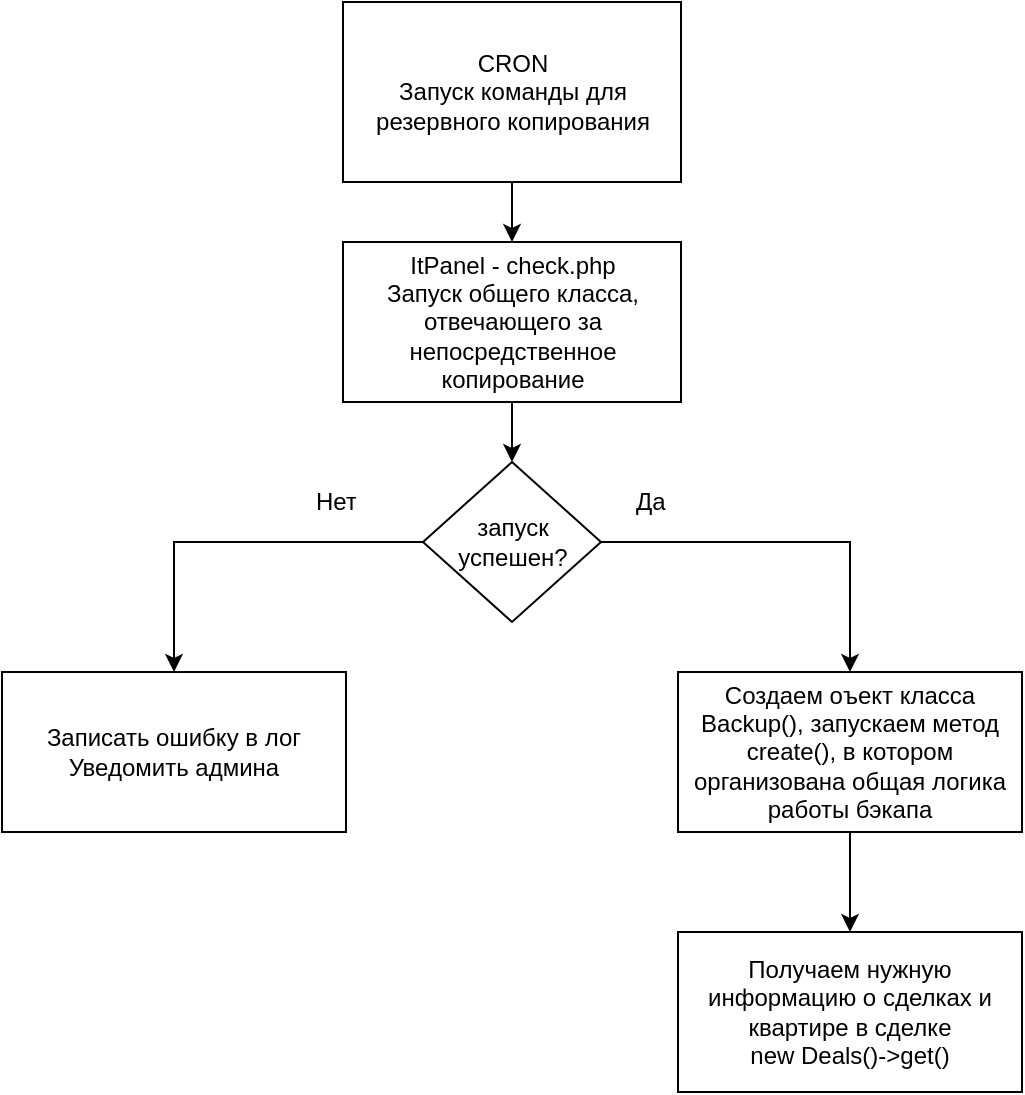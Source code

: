 <mxfile version="26.0.5" pages="2">
  <diagram id="ykcoprw3lmcuyB5p3u-q" name="Backup class (main)">
    <mxGraphModel dx="1195" dy="694" grid="1" gridSize="10" guides="1" tooltips="1" connect="1" arrows="1" fold="1" page="1" pageScale="1" pageWidth="827" pageHeight="1169" math="0" shadow="0">
      <root>
        <mxCell id="0" />
        <mxCell id="1" parent="0" />
        <mxCell id="0Z_Cq0QArTlGkc0pEMjF-11" style="edgeStyle=orthogonalEdgeStyle;rounded=0;orthogonalLoop=1;jettySize=auto;html=1;entryX=0.5;entryY=0;entryDx=0;entryDy=0;" edge="1" parent="1" source="FqSsDGNKy8bBFyhwUsow-1" target="0Z_Cq0QArTlGkc0pEMjF-10">
          <mxGeometry relative="1" as="geometry" />
        </mxCell>
        <mxCell id="FqSsDGNKy8bBFyhwUsow-1" value="&lt;div&gt;CRON&lt;/div&gt;Запуск команды для резервного копирования" style="rounded=0;whiteSpace=wrap;html=1;" parent="1" vertex="1">
          <mxGeometry x="329.5" y="40" width="169" height="90" as="geometry" />
        </mxCell>
        <mxCell id="0Z_Cq0QArTlGkc0pEMjF-1" value="&lt;div&gt;Получаем нужную информацию о сделках и квартире в сделке&lt;/div&gt;&lt;div&gt;new Deals()-&amp;gt;get()&lt;/div&gt;" style="rounded=0;whiteSpace=wrap;html=1;" vertex="1" parent="1">
          <mxGeometry x="497" y="505" width="172" height="80" as="geometry" />
        </mxCell>
        <mxCell id="0Z_Cq0QArTlGkc0pEMjF-13" style="edgeStyle=orthogonalEdgeStyle;rounded=0;orthogonalLoop=1;jettySize=auto;html=1;exitX=0.5;exitY=1;exitDx=0;exitDy=0;entryX=0.5;entryY=0;entryDx=0;entryDy=0;" edge="1" parent="1" source="0Z_Cq0QArTlGkc0pEMjF-2" target="0Z_Cq0QArTlGkc0pEMjF-1">
          <mxGeometry relative="1" as="geometry" />
        </mxCell>
        <mxCell id="0Z_Cq0QArTlGkc0pEMjF-2" value="Создаем оъект класса Backup(), запускаем метод create(), в котором организована общая логика работы бэкапа" style="rounded=0;whiteSpace=wrap;html=1;" vertex="1" parent="1">
          <mxGeometry x="497" y="375" width="172" height="80" as="geometry" />
        </mxCell>
        <mxCell id="0Z_Cq0QArTlGkc0pEMjF-5" style="edgeStyle=orthogonalEdgeStyle;rounded=0;orthogonalLoop=1;jettySize=auto;html=1;exitX=1;exitY=0.5;exitDx=0;exitDy=0;entryX=0.5;entryY=0;entryDx=0;entryDy=0;" edge="1" parent="1" source="0Z_Cq0QArTlGkc0pEMjF-3" target="0Z_Cq0QArTlGkc0pEMjF-2">
          <mxGeometry relative="1" as="geometry" />
        </mxCell>
        <mxCell id="0Z_Cq0QArTlGkc0pEMjF-8" style="edgeStyle=orthogonalEdgeStyle;rounded=0;orthogonalLoop=1;jettySize=auto;html=1;exitX=0;exitY=0.5;exitDx=0;exitDy=0;" edge="1" parent="1" source="0Z_Cq0QArTlGkc0pEMjF-3" target="0Z_Cq0QArTlGkc0pEMjF-7">
          <mxGeometry relative="1" as="geometry" />
        </mxCell>
        <mxCell id="0Z_Cq0QArTlGkc0pEMjF-3" value="запуск успешен?" style="rhombus;whiteSpace=wrap;html=1;" vertex="1" parent="1">
          <mxGeometry x="369.5" y="270" width="89" height="80" as="geometry" />
        </mxCell>
        <mxCell id="0Z_Cq0QArTlGkc0pEMjF-6" value="Да" style="text;strokeColor=none;fillColor=none;align=left;verticalAlign=middle;spacingLeft=4;spacingRight=4;overflow=hidden;points=[[0,0.5],[1,0.5]];portConstraint=eastwest;rotatable=0;whiteSpace=wrap;html=1;" vertex="1" parent="1">
          <mxGeometry x="470" y="275" width="80" height="30" as="geometry" />
        </mxCell>
        <mxCell id="0Z_Cq0QArTlGkc0pEMjF-7" value="&lt;div&gt;Записать ошибку в лог&lt;/div&gt;&lt;div&gt;Уведомить админа&lt;/div&gt;" style="rounded=0;whiteSpace=wrap;html=1;" vertex="1" parent="1">
          <mxGeometry x="159" y="375" width="172" height="80" as="geometry" />
        </mxCell>
        <mxCell id="0Z_Cq0QArTlGkc0pEMjF-9" value="Нет" style="text;strokeColor=none;fillColor=none;align=left;verticalAlign=middle;spacingLeft=4;spacingRight=4;overflow=hidden;points=[[0,0.5],[1,0.5]];portConstraint=eastwest;rotatable=0;whiteSpace=wrap;html=1;" vertex="1" parent="1">
          <mxGeometry x="310" y="275" width="80" height="30" as="geometry" />
        </mxCell>
        <mxCell id="0Z_Cq0QArTlGkc0pEMjF-12" style="edgeStyle=orthogonalEdgeStyle;rounded=0;orthogonalLoop=1;jettySize=auto;html=1;exitX=0.5;exitY=1;exitDx=0;exitDy=0;entryX=0.5;entryY=0;entryDx=0;entryDy=0;" edge="1" parent="1" source="0Z_Cq0QArTlGkc0pEMjF-10" target="0Z_Cq0QArTlGkc0pEMjF-3">
          <mxGeometry relative="1" as="geometry">
            <mxPoint x="414" y="260" as="targetPoint" />
          </mxGeometry>
        </mxCell>
        <mxCell id="0Z_Cq0QArTlGkc0pEMjF-10" value="&lt;div&gt;ItPanel - check.php&lt;/div&gt;&lt;div&gt;Запуск общего класса, отвечающего за непосредственное копирование&lt;/div&gt;" style="rounded=0;whiteSpace=wrap;html=1;" vertex="1" parent="1">
          <mxGeometry x="329.5" y="160" width="169" height="80" as="geometry" />
        </mxCell>
      </root>
    </mxGraphModel>
  </diagram>
  <diagram name="Documents class" id="9FN_7QrL7bDhH2xpMbpj">
    <mxGraphModel dx="1195" dy="643" grid="1" gridSize="10" guides="1" tooltips="1" connect="1" arrows="1" fold="1" page="1" pageScale="1" pageWidth="827" pageHeight="1169" math="0" shadow="0">
      <root>
        <mxCell id="0" />
        <mxCell id="1" parent="0" />
        <mxCell id="qxar2i6eTfuTEpqdG3V1-7" style="edgeStyle=orthogonalEdgeStyle;rounded=0;orthogonalLoop=1;jettySize=auto;html=1;exitX=1;exitY=0.5;exitDx=0;exitDy=0;entryX=0;entryY=0.5;entryDx=0;entryDy=0;" edge="1" parent="1" source="qxar2i6eTfuTEpqdG3V1-1" target="qxar2i6eTfuTEpqdG3V1-2">
          <mxGeometry relative="1" as="geometry" />
        </mxCell>
        <mxCell id="qxar2i6eTfuTEpqdG3V1-1" value="Check Deal for Flat&lt;span style=&quot;background-color: transparent; color: light-dark(rgb(0, 0, 0), rgb(255, 255, 255));&quot;&gt;ID&lt;/span&gt;&lt;span style=&quot;background-color: transparent; color: light-dark(rgb(0, 0, 0), rgb(255, 255, 255));&quot;&gt;&amp;nbsp;&lt;/span&gt;" style="rounded=0;whiteSpace=wrap;html=1;" vertex="1" parent="1">
          <mxGeometry x="80" y="80" width="120" height="60" as="geometry" />
        </mxCell>
        <mxCell id="qxar2i6eTfuTEpqdG3V1-8" style="edgeStyle=orthogonalEdgeStyle;rounded=0;orthogonalLoop=1;jettySize=auto;html=1;exitX=1;exitY=0.5;exitDx=0;exitDy=0;entryX=0;entryY=0.5;entryDx=0;entryDy=0;" edge="1" parent="1" source="qxar2i6eTfuTEpqdG3V1-2" target="qxar2i6eTfuTEpqdG3V1-4">
          <mxGeometry relative="1" as="geometry" />
        </mxCell>
        <mxCell id="qxar2i6eTfuTEpqdG3V1-2" value="Check Flat for docs folder ID&lt;span style=&quot;background-color: transparent; color: light-dark(rgb(0, 0, 0), rgb(255, 255, 255));&quot;&gt;&amp;nbsp;&lt;/span&gt;" style="rounded=0;whiteSpace=wrap;html=1;" vertex="1" parent="1">
          <mxGeometry x="354" y="80" width="120" height="60" as="geometry" />
        </mxCell>
        <mxCell id="qxar2i6eTfuTEpqdG3V1-9" style="edgeStyle=orthogonalEdgeStyle;rounded=0;orthogonalLoop=1;jettySize=auto;html=1;exitX=1;exitY=0.5;exitDx=0;exitDy=0;" edge="1" parent="1" source="qxar2i6eTfuTEpqdG3V1-4" target="qxar2i6eTfuTEpqdG3V1-6">
          <mxGeometry relative="1" as="geometry" />
        </mxCell>
        <mxCell id="qxar2i6eTfuTEpqdG3V1-4" value="Create Array with Main folder structure" style="rounded=0;whiteSpace=wrap;html=1;" vertex="1" parent="1">
          <mxGeometry x="620" y="80" width="120" height="60" as="geometry" />
        </mxCell>
        <mxCell id="qxar2i6eTfuTEpqdG3V1-11" style="edgeStyle=orthogonalEdgeStyle;rounded=0;orthogonalLoop=1;jettySize=auto;html=1;exitX=1;exitY=0.5;exitDx=0;exitDy=0;entryX=0;entryY=0.5;entryDx=0;entryDy=0;" edge="1" parent="1" source="qxar2i6eTfuTEpqdG3V1-6" target="qxar2i6eTfuTEpqdG3V1-10">
          <mxGeometry relative="1" as="geometry" />
        </mxCell>
        <mxCell id="qxar2i6eTfuTEpqdG3V1-6" value="Create (upload) this structure inside Y.Disk" style="rounded=0;whiteSpace=wrap;html=1;" vertex="1" parent="1">
          <mxGeometry x="80" y="250" width="120" height="60" as="geometry" />
        </mxCell>
        <mxCell id="qxar2i6eTfuTEpqdG3V1-13" style="edgeStyle=orthogonalEdgeStyle;rounded=0;orthogonalLoop=1;jettySize=auto;html=1;exitX=1;exitY=0.5;exitDx=0;exitDy=0;entryX=0;entryY=0.5;entryDx=0;entryDy=0;" edge="1" parent="1" source="qxar2i6eTfuTEpqdG3V1-10" target="qxar2i6eTfuTEpqdG3V1-12">
          <mxGeometry relative="1" as="geometry" />
        </mxCell>
        <mxCell id="qxar2i6eTfuTEpqdG3V1-10" value="Get remote main folder link" style="rounded=0;whiteSpace=wrap;html=1;" vertex="1" parent="1">
          <mxGeometry x="354" y="250" width="120" height="60" as="geometry" />
        </mxCell>
        <mxCell id="qxar2i6eTfuTEpqdG3V1-15" style="edgeStyle=orthogonalEdgeStyle;rounded=0;orthogonalLoop=1;jettySize=auto;html=1;exitX=1;exitY=0.5;exitDx=0;exitDy=0;" edge="1" parent="1" source="qxar2i6eTfuTEpqdG3V1-12" target="qxar2i6eTfuTEpqdG3V1-14">
          <mxGeometry relative="1" as="geometry" />
        </mxCell>
        <mxCell id="qxar2i6eTfuTEpqdG3V1-12" value="Write down Remote link to Deal&#39;s Excel File" style="rounded=0;whiteSpace=wrap;html=1;" vertex="1" parent="1">
          <mxGeometry x="620" y="250" width="120" height="60" as="geometry" />
        </mxCell>
        <mxCell id="qxar2i6eTfuTEpqdG3V1-17" style="edgeStyle=orthogonalEdgeStyle;rounded=0;orthogonalLoop=1;jettySize=auto;html=1;exitX=1;exitY=0.5;exitDx=0;exitDy=0;entryX=0;entryY=0.5;entryDx=0;entryDy=0;" edge="1" parent="1" source="qxar2i6eTfuTEpqdG3V1-14" target="qxar2i6eTfuTEpqdG3V1-16">
          <mxGeometry relative="1" as="geometry" />
        </mxCell>
        <mxCell id="qxar2i6eTfuTEpqdG3V1-14" value="Upload Deal Excel File to Y.Disk" style="rounded=0;whiteSpace=wrap;html=1;" vertex="1" parent="1">
          <mxGeometry x="80" y="420" width="120" height="60" as="geometry" />
        </mxCell>
        <mxCell id="qxar2i6eTfuTEpqdG3V1-16" value="Get respond for returning ArRespond to ItPanel" style="rounded=0;whiteSpace=wrap;html=1;" vertex="1" parent="1">
          <mxGeometry x="354" y="420" width="120" height="60" as="geometry" />
        </mxCell>
      </root>
    </mxGraphModel>
  </diagram>
</mxfile>
